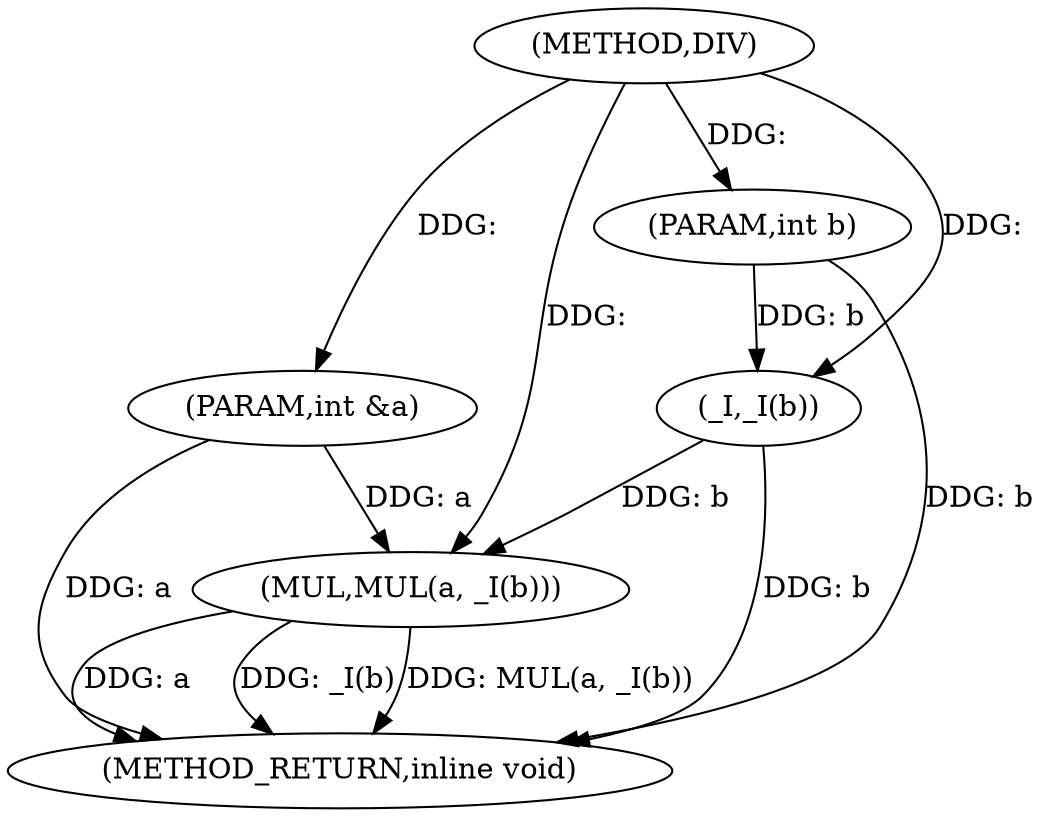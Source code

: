 digraph "DIV" {  
"1002295" [label = "(METHOD,DIV)" ]
"1002303" [label = "(METHOD_RETURN,inline void)" ]
"1002296" [label = "(PARAM,int &a)" ]
"1002297" [label = "(PARAM,int b)" ]
"1002299" [label = "(MUL,MUL(a, _I(b)))" ]
"1002301" [label = "(_I,_I(b))" ]
  "1002296" -> "1002303"  [ label = "DDG: a"] 
  "1002297" -> "1002303"  [ label = "DDG: b"] 
  "1002299" -> "1002303"  [ label = "DDG: a"] 
  "1002301" -> "1002303"  [ label = "DDG: b"] 
  "1002299" -> "1002303"  [ label = "DDG: _I(b)"] 
  "1002299" -> "1002303"  [ label = "DDG: MUL(a, _I(b))"] 
  "1002295" -> "1002296"  [ label = "DDG: "] 
  "1002295" -> "1002297"  [ label = "DDG: "] 
  "1002296" -> "1002299"  [ label = "DDG: a"] 
  "1002295" -> "1002299"  [ label = "DDG: "] 
  "1002301" -> "1002299"  [ label = "DDG: b"] 
  "1002297" -> "1002301"  [ label = "DDG: b"] 
  "1002295" -> "1002301"  [ label = "DDG: "] 
}
